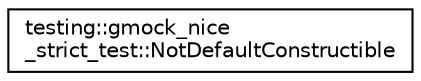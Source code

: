 digraph "Иерархия классов. Графический вид."
{
 // LATEX_PDF_SIZE
  edge [fontname="Helvetica",fontsize="10",labelfontname="Helvetica",labelfontsize="10"];
  node [fontname="Helvetica",fontsize="10",shape=record];
  rankdir="LR";
  Node0 [label="testing::gmock_nice\l_strict_test::NotDefaultConstructible",height=0.2,width=0.4,color="black", fillcolor="white", style="filled",URL="$classtesting_1_1gmock__nice__strict__test_1_1NotDefaultConstructible.html",tooltip=" "];
}
